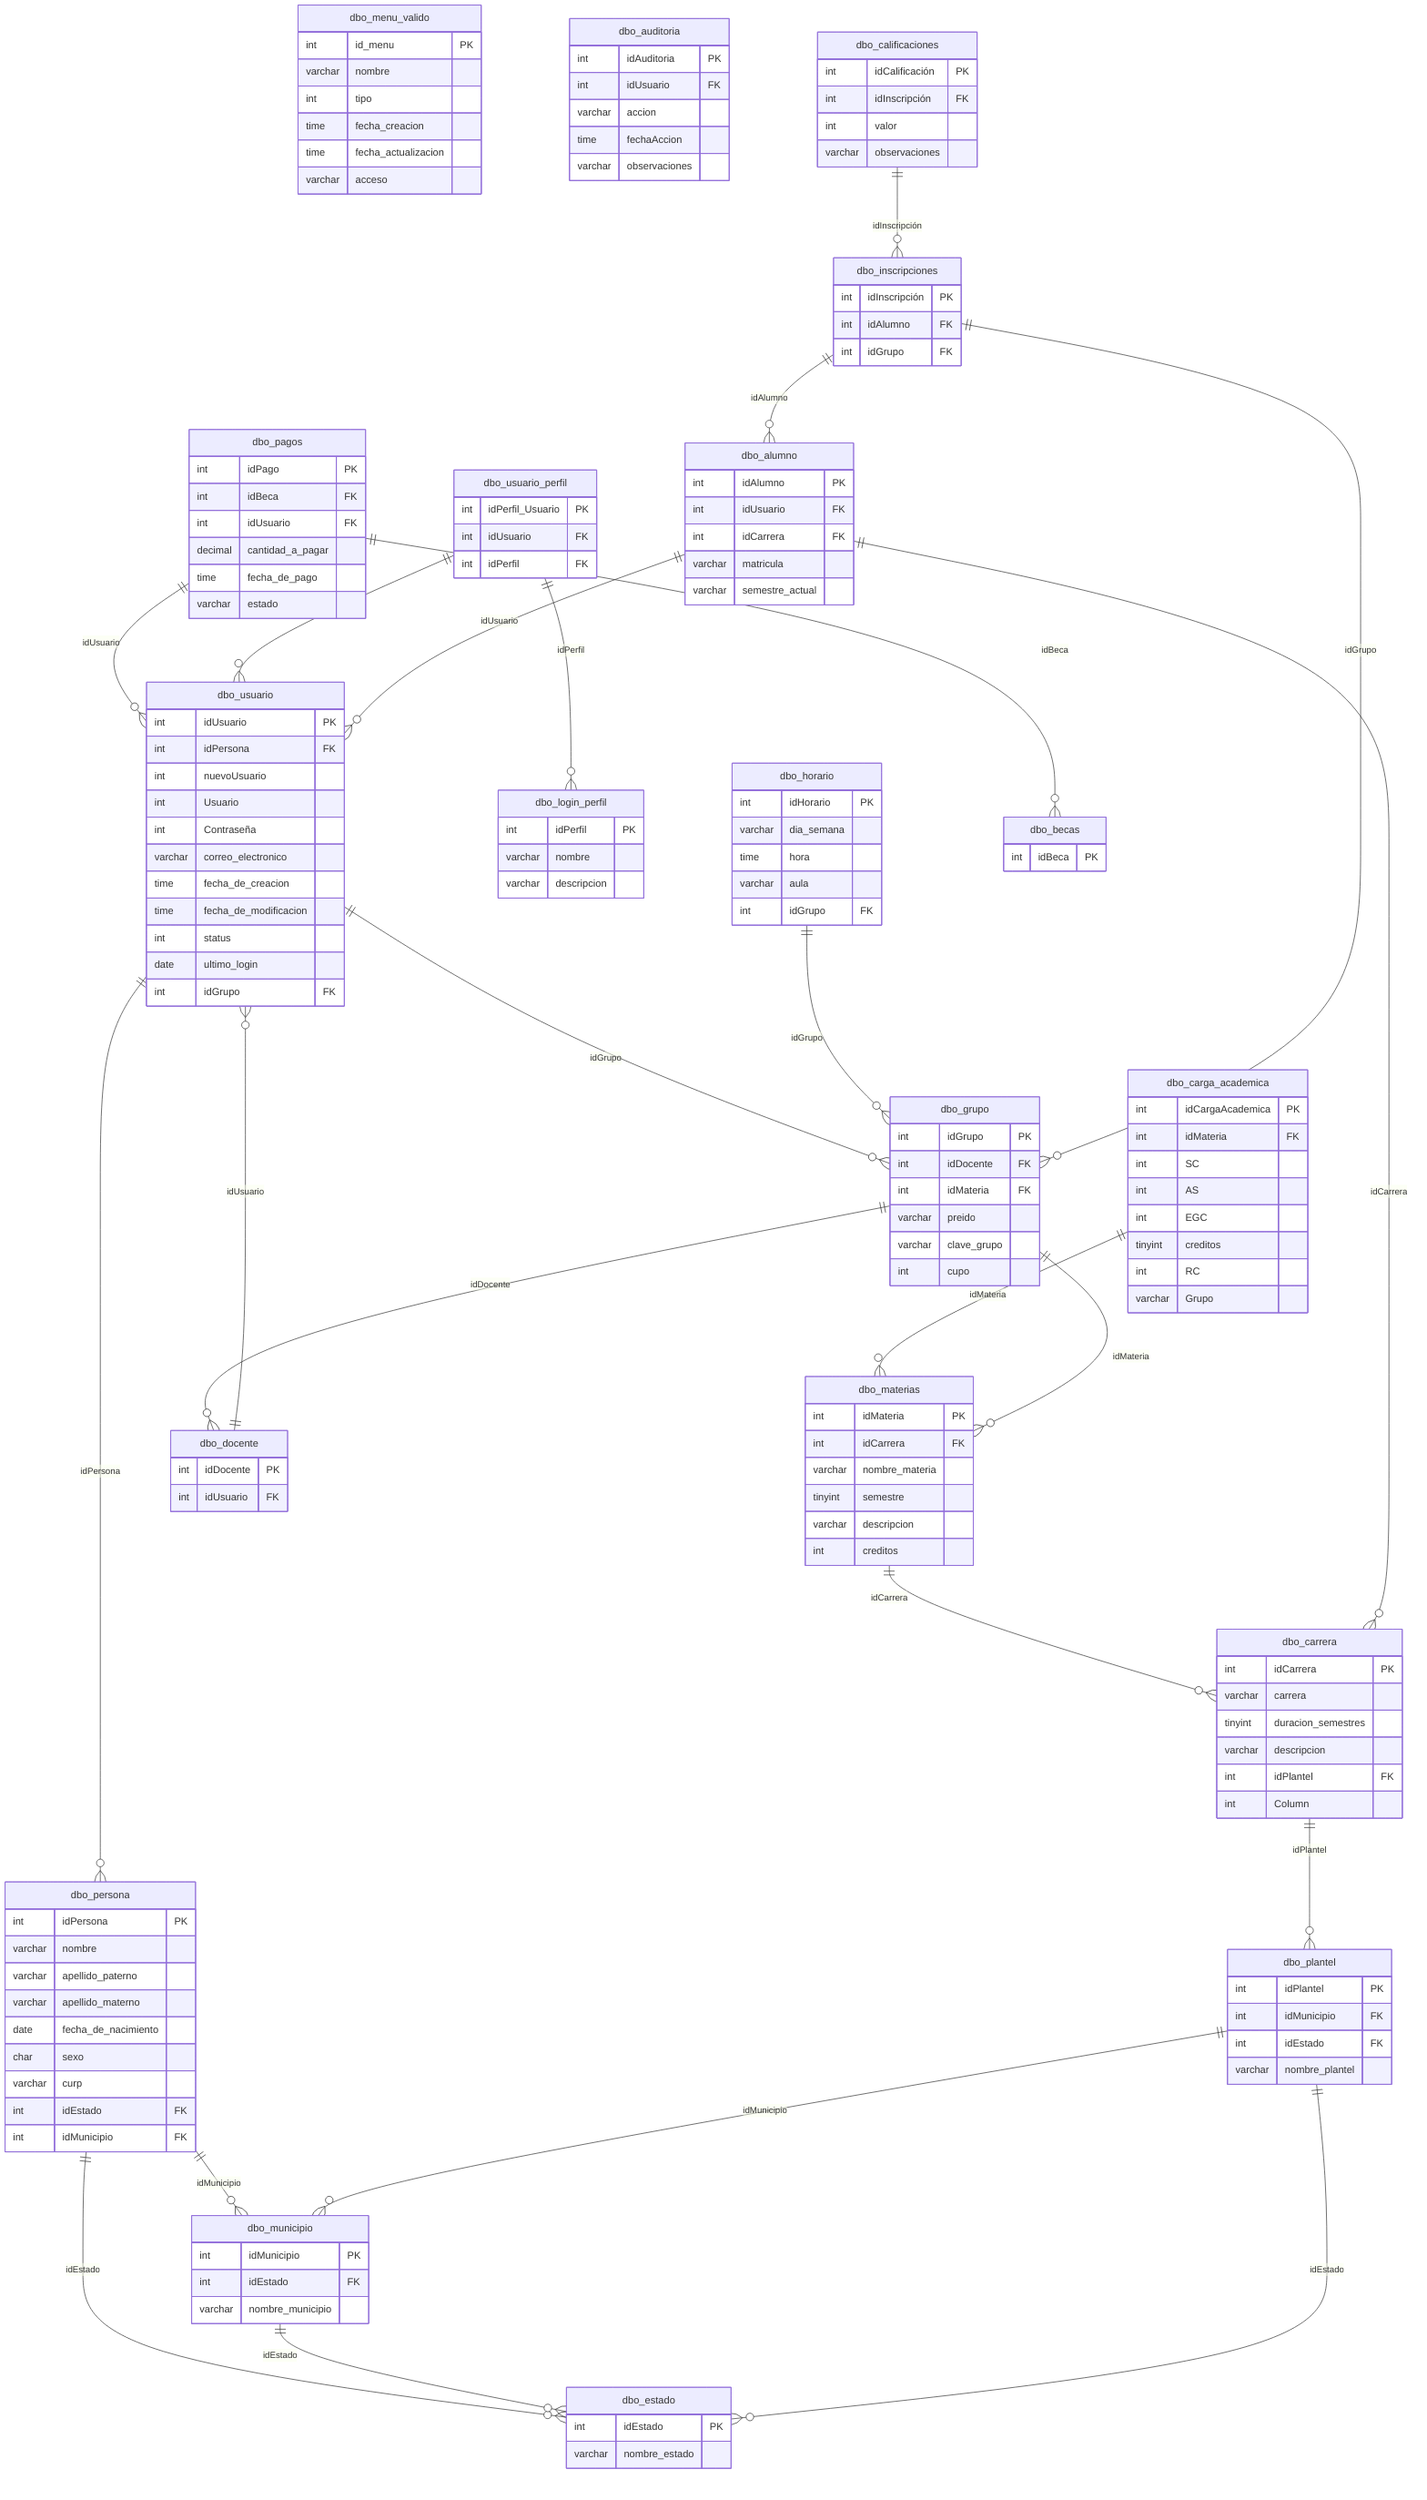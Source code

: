 %% Diagrama Entidad-Relación (ERD) generado desde sisesqlhybrid.sql
%% Visualízalo en VS Code o GitHub con soporte Mermaid

erDiagram
	dbo_usuario {
		int idUsuario PK
		int idPersona FK
		int nuevoUsuario
		int Usuario
		int Contraseña
		varchar correo_electronico
		time fecha_de_creacion
		time fecha_de_modificacion
		int status
		date ultimo_login
		int idGrupo FK
	}
	dbo_persona {
		int idPersona PK
		varchar nombre
		varchar apellido_paterno
		varchar apellido_materno
		date fecha_de_nacimiento
		char sexo
		varchar curp
		int idEstado FK
		int idMunicipio FK
	}
	dbo_login_perfil {
		int idPerfil PK
		varchar nombre
		varchar descripcion
	}
	dbo_plantel {
		int idPlantel PK
		int idMunicipio FK
		int idEstado FK
		varchar nombre_plantel
	}
	dbo_carga_academica {
		int idCargaAcademica PK
		int idMateria FK
		int SC
		int AS
		int EGC
		tinyint creditos
		int RC
		varchar Grupo
	}
	dbo_horario {
		int idHorario PK
		varchar dia_semana
		time hora
		varchar aula
		int idGrupo FK
	}
	dbo_carrera {
		int idCarrera PK
		varchar carrera
		tinyint duracion_semestres
		varchar descripcion
		int idPlantel FK
		int Column
	}
	dbo_estado {
		int idEstado PK
		varchar nombre_estado
	}
	dbo_municipio {
		int idMunicipio PK
		int idEstado FK
		varchar nombre_municipio
	}
	dbo_menu_valido {
		int id_menu PK
		varchar nombre
		int tipo
		time fecha_creacion
		time fecha_actualizacion
		varchar acceso
	}
	dbo_materias {
		int idMateria PK
		int idCarrera FK
		varchar nombre_materia
		tinyint semestre
		varchar descripcion
		int creditos
	}
	dbo_auditoria {
		int idAuditoria PK
		int idUsuario FK
		varchar accion
		time fechaAccion
		varchar observaciones
	}
	dbo_docente {
		int idDocente PK
		int idUsuario FK
	}
	dbo_pagos {
		int idPago PK
		int idBeca FK
		int idUsuario FK
		decimal cantidad_a_pagar
		time fecha_de_pago
		varchar estado
	}
	dbo_becas {
		int idBeca PK
	}
	dbo_usuario_perfil {
		int idPerfil_Usuario PK
		int idUsuario FK
		int idPerfil FK
	}
	dbo_alumno {
		int idAlumno PK
		int idUsuario FK
		int idCarrera FK
		varchar matricula
		varchar semestre_actual
	}
	dbo_grupo {
		int idGrupo PK
		int idDocente FK
		int idMateria FK
		varchar preido
		varchar clave_grupo
		int cupo
	}
	dbo_calificaciones {
		int idCalificación PK
		int idInscripción FK
		int valor
		varchar observaciones
	}
	dbo_inscripciones {
		int idInscripción PK
		int idAlumno FK
		int idGrupo FK
	}

	%% Relaciones
	dbo_usuario ||--o{ dbo_persona : "idPersona"
	dbo_usuario ||--o{ dbo_grupo : "idGrupo"
	dbo_persona ||--o{ dbo_estado : "idEstado"
	dbo_persona ||--o{ dbo_municipio : "idMunicipio"
	dbo_municipio ||--o{ dbo_estado : "idEstado"
	dbo_plantel ||--o{ dbo_estado : "idEstado"
	dbo_plantel ||--o{ dbo_municipio : "idMunicipio"
	dbo_carga_academica ||--o{ dbo_materias : "idMateria"
	dbo_materias ||--o{ dbo_carrera : "idCarrera"
	dbo_docente ||--o{ dbo_usuario : "idUsuario"
	dbo_pagos ||--o{ dbo_becas : "idBeca"
	dbo_pagos ||--o{ dbo_usuario : "idUsuario"
	dbo_usuario_perfil ||--o{ dbo_login_perfil : "idPerfil"
	dbo_usuario_perfil ||--o{ dbo_usuario : "idUsuario"
	dbo_alumno ||--o{ dbo_usuario : "idUsuario"
	dbo_alumno ||--o{ dbo_carrera : "idCarrera"
	dbo_carrera ||--o{ dbo_plantel : "idPlantel"
	dbo_grupo ||--o{ dbo_docente : "idDocente"
	dbo_grupo ||--o{ dbo_materias : "idMateria"
	dbo_horario ||--o{ dbo_grupo : "idGrupo"
	dbo_calificaciones ||--o{ dbo_inscripciones : "idInscripción"
	dbo_inscripciones ||--o{ dbo_alumno : "idAlumno"
	dbo_inscripciones ||--o{ dbo_grupo : "idGrupo"
